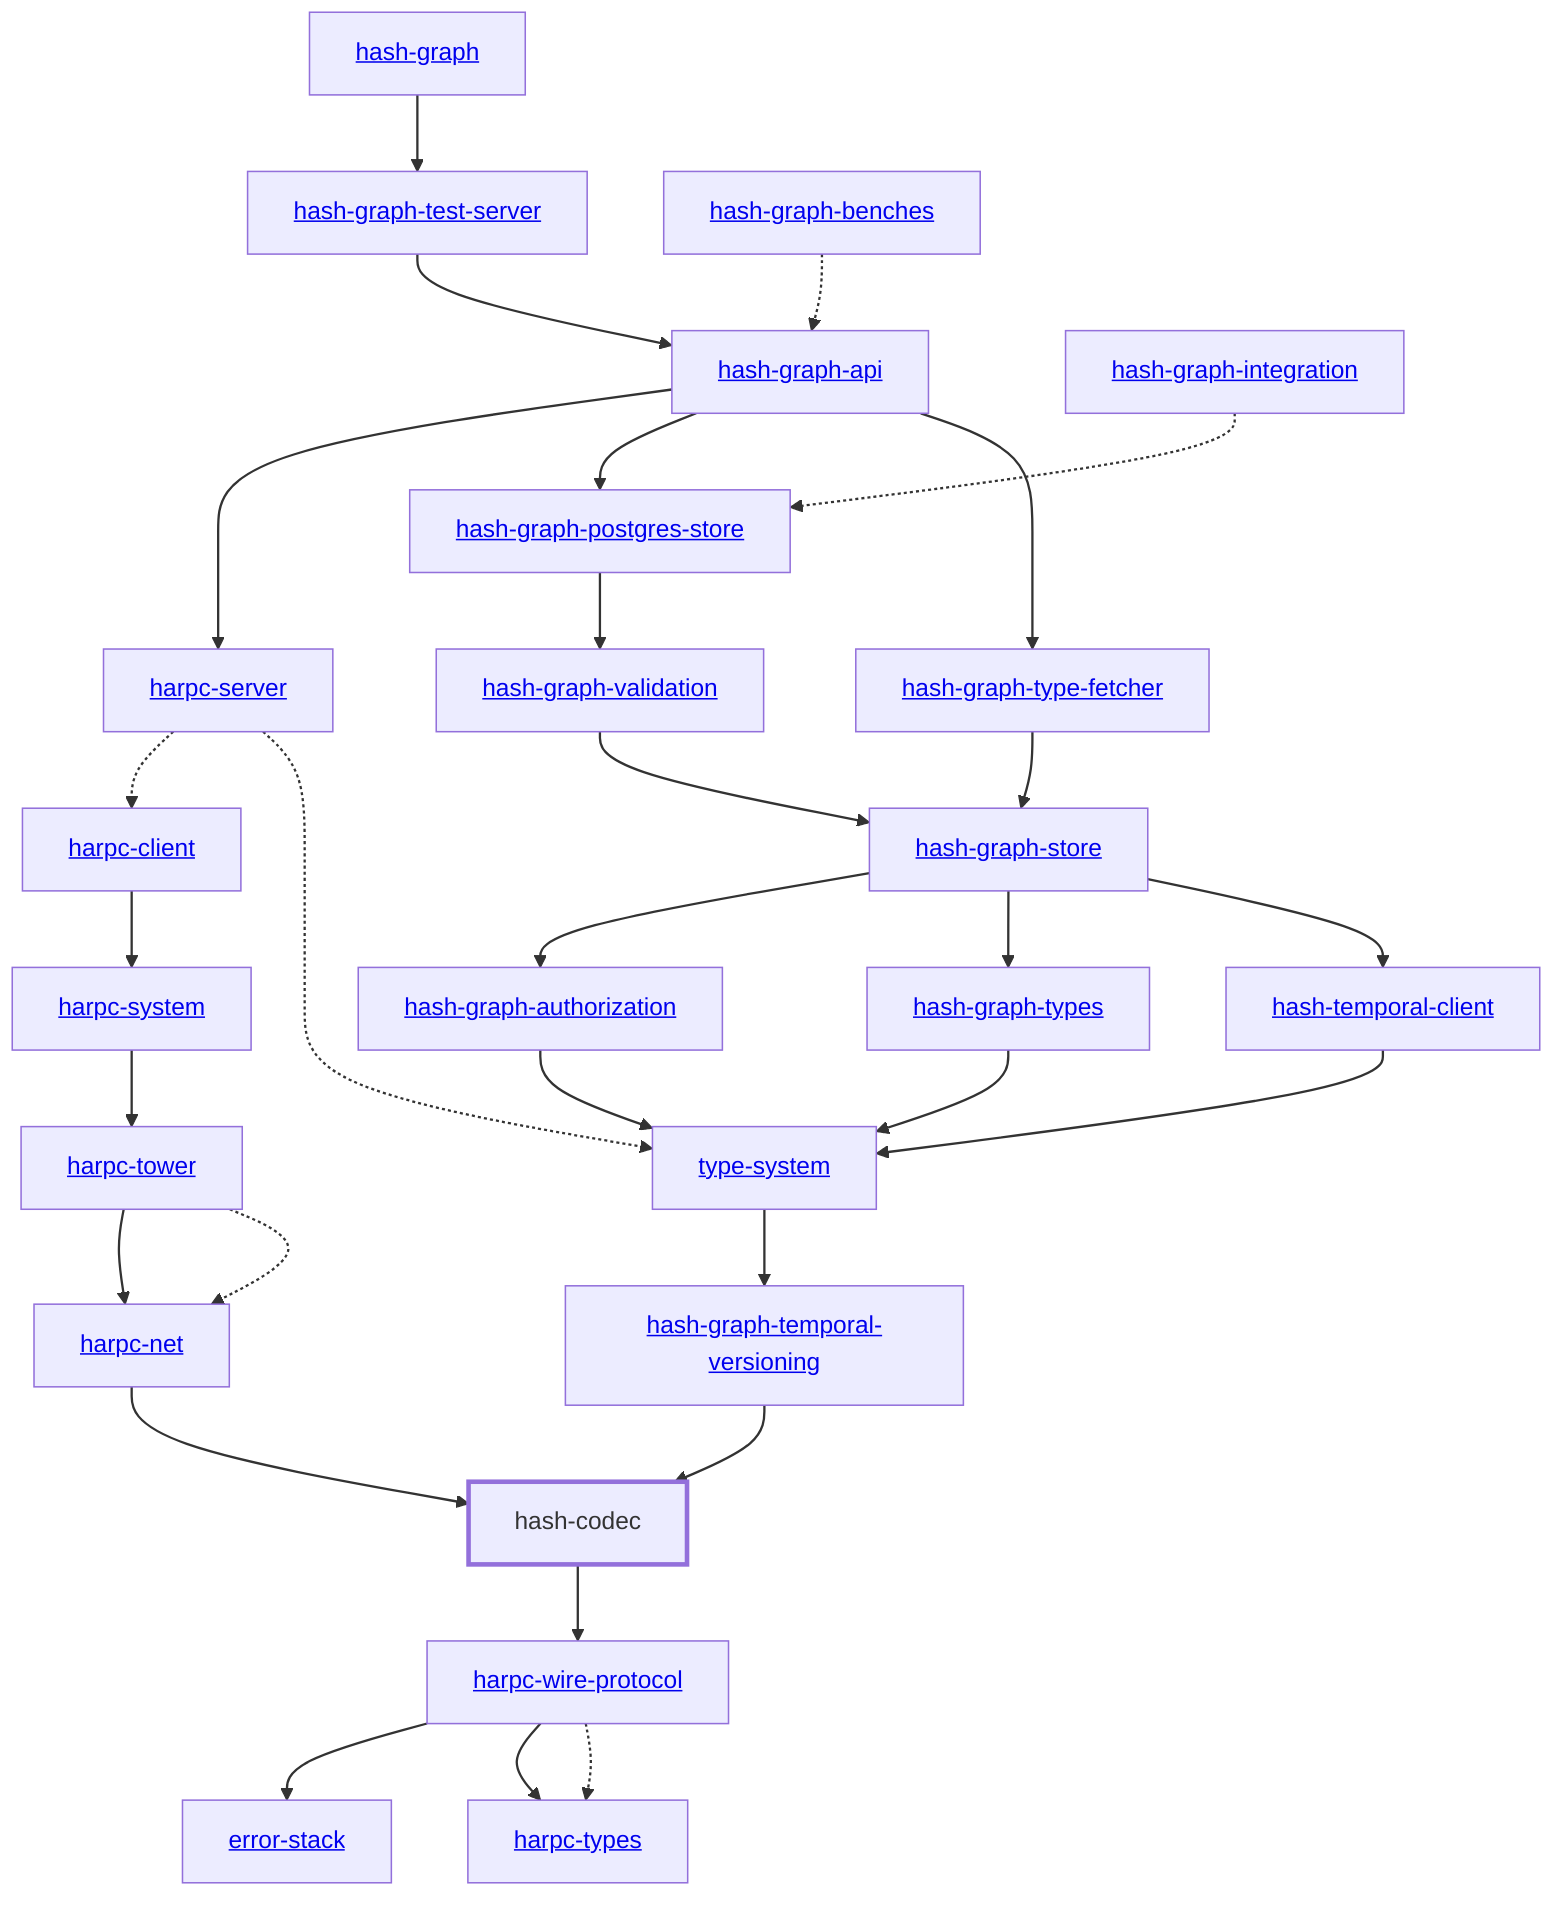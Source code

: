 graph TD
    linkStyle default stroke-width:1.5px
    classDef default stroke-width:1px
    classDef root stroke-width:3px
    classDef dev stroke-width:1px
    classDef build stroke-width:1px
    %% Legend
    %% --> : Normal dependency
    %% -.-> : Dev dependency
    %% ---> : Build dependency
    0[<a href="../hash_graph_types/index.html">hash-graph-types</a>]
    1[<a href="../hash_graph_validation/index.html">hash-graph-validation</a>]
    2[<a href="../hash_graph_postgres_store/index.html">hash-graph-postgres-store</a>]
    3[<a href="../hash_graph_store/index.html">hash-graph-store</a>]
    4[<a href="../hash_graph_temporal_versioning/index.html">hash-graph-temporal-versioning</a>]
    5[<a href="../hash_temporal_client/index.html">hash-temporal-client</a>]
    6[<a href="../hash_graph_test_server/index.html">hash-graph-test-server</a>]
    7[<a href="../error_stack/index.html">error-stack</a>]
    8[<a href="../type_system/index.html">type-system</a>]
    9[<a href="../harpc_client/index.html">harpc-client</a>]
    10[<a href="../hash_graph_type_fetcher/index.html">hash-graph-type-fetcher</a>]
    11[<a href="../harpc_net/index.html">harpc-net</a>]
    12[<a href="../harpc_server/index.html">harpc-server</a>]
    13[<a href="../harpc_system/index.html">harpc-system</a>]
    14[<a href="../harpc_tower/index.html">harpc-tower</a>]
    15[<a href="../harpc_types/index.html">harpc-types</a>]
    16[<a href="../harpc_wire_protocol/index.html">harpc-wire-protocol</a>]
    17[hash-codec]
    class 17 root
    18[<a href="../hash_graph/index.html">hash-graph</a>]
    19[<a href="../hash_graph_api/index.html">hash-graph-api</a>]
    20[<a href="../hash_graph_authorization/index.html">hash-graph-authorization</a>]
    21[<a href="../hash_graph_benches/index.html">hash-graph-benches</a>]
    22[<a href="../hash_graph_integration/index.html">hash-graph-integration</a>]
    4 --> 17
    6 --> 19
    9 --> 13
    11 --> 17
    5 --> 8
    12 -.-> 9
    12 -.-> 8
    13 --> 14
    14 --> 11
    10 --> 3
    14 -.-> 11
    16 --> 7
    16 --> 15
    16 -.-> 15
    17 --> 16
    18 --> 6
    19 --> 12
    19 --> 2
    19 --> 10
    20 --> 8
    21 -.-> 19
    22 -.-> 2
    0 --> 8
    1 --> 3
    8 --> 4
    2 --> 1
    3 --> 20
    3 --> 0
    3 --> 5